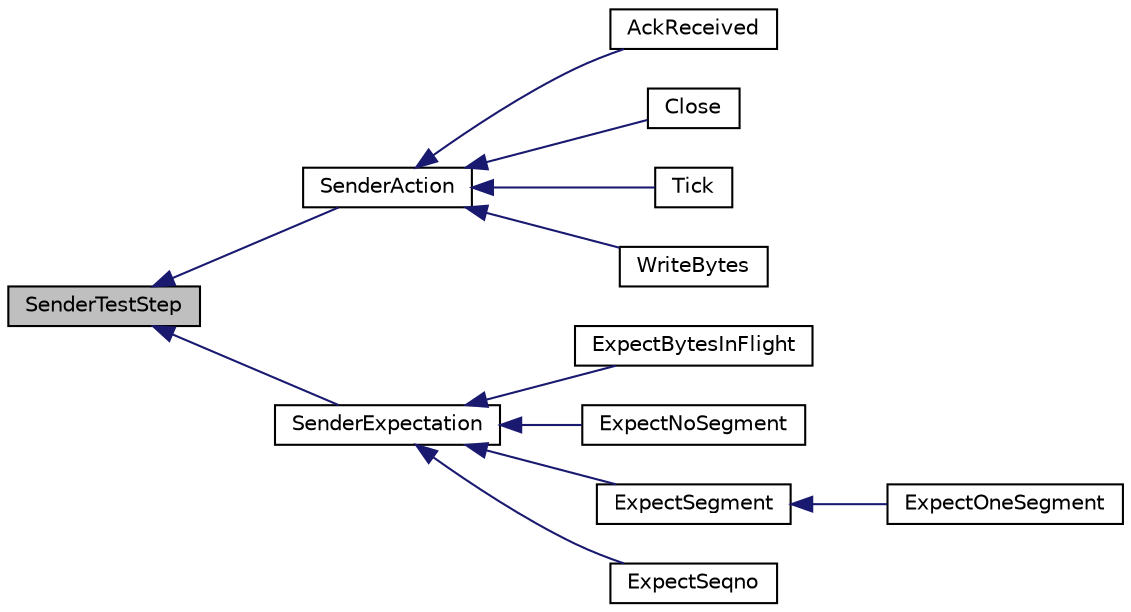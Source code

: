 digraph "SenderTestStep"
{
 // LATEX_PDF_SIZE
  edge [fontname="Helvetica",fontsize="10",labelfontname="Helvetica",labelfontsize="10"];
  node [fontname="Helvetica",fontsize="10",shape=record];
  rankdir="LR";
  Node1 [label="SenderTestStep",height=0.2,width=0.4,color="black", fillcolor="grey75", style="filled", fontcolor="black",tooltip=" "];
  Node1 -> Node2 [dir="back",color="midnightblue",fontsize="10",style="solid"];
  Node2 [label="SenderAction",height=0.2,width=0.4,color="black", fillcolor="white", style="filled",URL="$structSenderAction.html",tooltip=" "];
  Node2 -> Node3 [dir="back",color="midnightblue",fontsize="10",style="solid"];
  Node3 [label="AckReceived",height=0.2,width=0.4,color="black", fillcolor="white", style="filled",URL="$structAckReceived.html",tooltip=" "];
  Node2 -> Node4 [dir="back",color="midnightblue",fontsize="10",style="solid"];
  Node4 [label="Close",height=0.2,width=0.4,color="black", fillcolor="white", style="filled",URL="$structClose.html",tooltip=" "];
  Node2 -> Node5 [dir="back",color="midnightblue",fontsize="10",style="solid"];
  Node5 [label="Tick",height=0.2,width=0.4,color="black", fillcolor="white", style="filled",URL="$structTick.html",tooltip=" "];
  Node2 -> Node6 [dir="back",color="midnightblue",fontsize="10",style="solid"];
  Node6 [label="WriteBytes",height=0.2,width=0.4,color="black", fillcolor="white", style="filled",URL="$structWriteBytes.html",tooltip=" "];
  Node1 -> Node7 [dir="back",color="midnightblue",fontsize="10",style="solid"];
  Node7 [label="SenderExpectation",height=0.2,width=0.4,color="black", fillcolor="white", style="filled",URL="$structSenderExpectation.html",tooltip=" "];
  Node7 -> Node8 [dir="back",color="midnightblue",fontsize="10",style="solid"];
  Node8 [label="ExpectBytesInFlight",height=0.2,width=0.4,color="black", fillcolor="white", style="filled",URL="$structExpectBytesInFlight.html",tooltip=" "];
  Node7 -> Node9 [dir="back",color="midnightblue",fontsize="10",style="solid"];
  Node9 [label="ExpectNoSegment",height=0.2,width=0.4,color="black", fillcolor="white", style="filled",URL="$structExpectNoSegment.html",tooltip=" "];
  Node7 -> Node10 [dir="back",color="midnightblue",fontsize="10",style="solid"];
  Node10 [label="ExpectSegment",height=0.2,width=0.4,color="black", fillcolor="white", style="filled",URL="$structExpectSegment.html",tooltip=" "];
  Node10 -> Node11 [dir="back",color="midnightblue",fontsize="10",style="solid"];
  Node11 [label="ExpectOneSegment",height=0.2,width=0.4,color="black", fillcolor="white", style="filled",URL="$structExpectOneSegment.html",tooltip=" "];
  Node7 -> Node12 [dir="back",color="midnightblue",fontsize="10",style="solid"];
  Node12 [label="ExpectSeqno",height=0.2,width=0.4,color="black", fillcolor="white", style="filled",URL="$structExpectSeqno.html",tooltip=" "];
}
